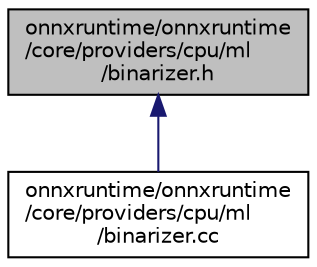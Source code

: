 digraph "onnxruntime/onnxruntime/core/providers/cpu/ml/binarizer.h"
{
  edge [fontname="Helvetica",fontsize="10",labelfontname="Helvetica",labelfontsize="10"];
  node [fontname="Helvetica",fontsize="10",shape=record];
  Node67 [label="onnxruntime/onnxruntime\l/core/providers/cpu/ml\l/binarizer.h",height=0.2,width=0.4,color="black", fillcolor="grey75", style="filled", fontcolor="black"];
  Node67 -> Node68 [dir="back",color="midnightblue",fontsize="10",style="solid",fontname="Helvetica"];
  Node68 [label="onnxruntime/onnxruntime\l/core/providers/cpu/ml\l/binarizer.cc",height=0.2,width=0.4,color="black", fillcolor="white", style="filled",URL="$binarizer_8cc.html"];
}
